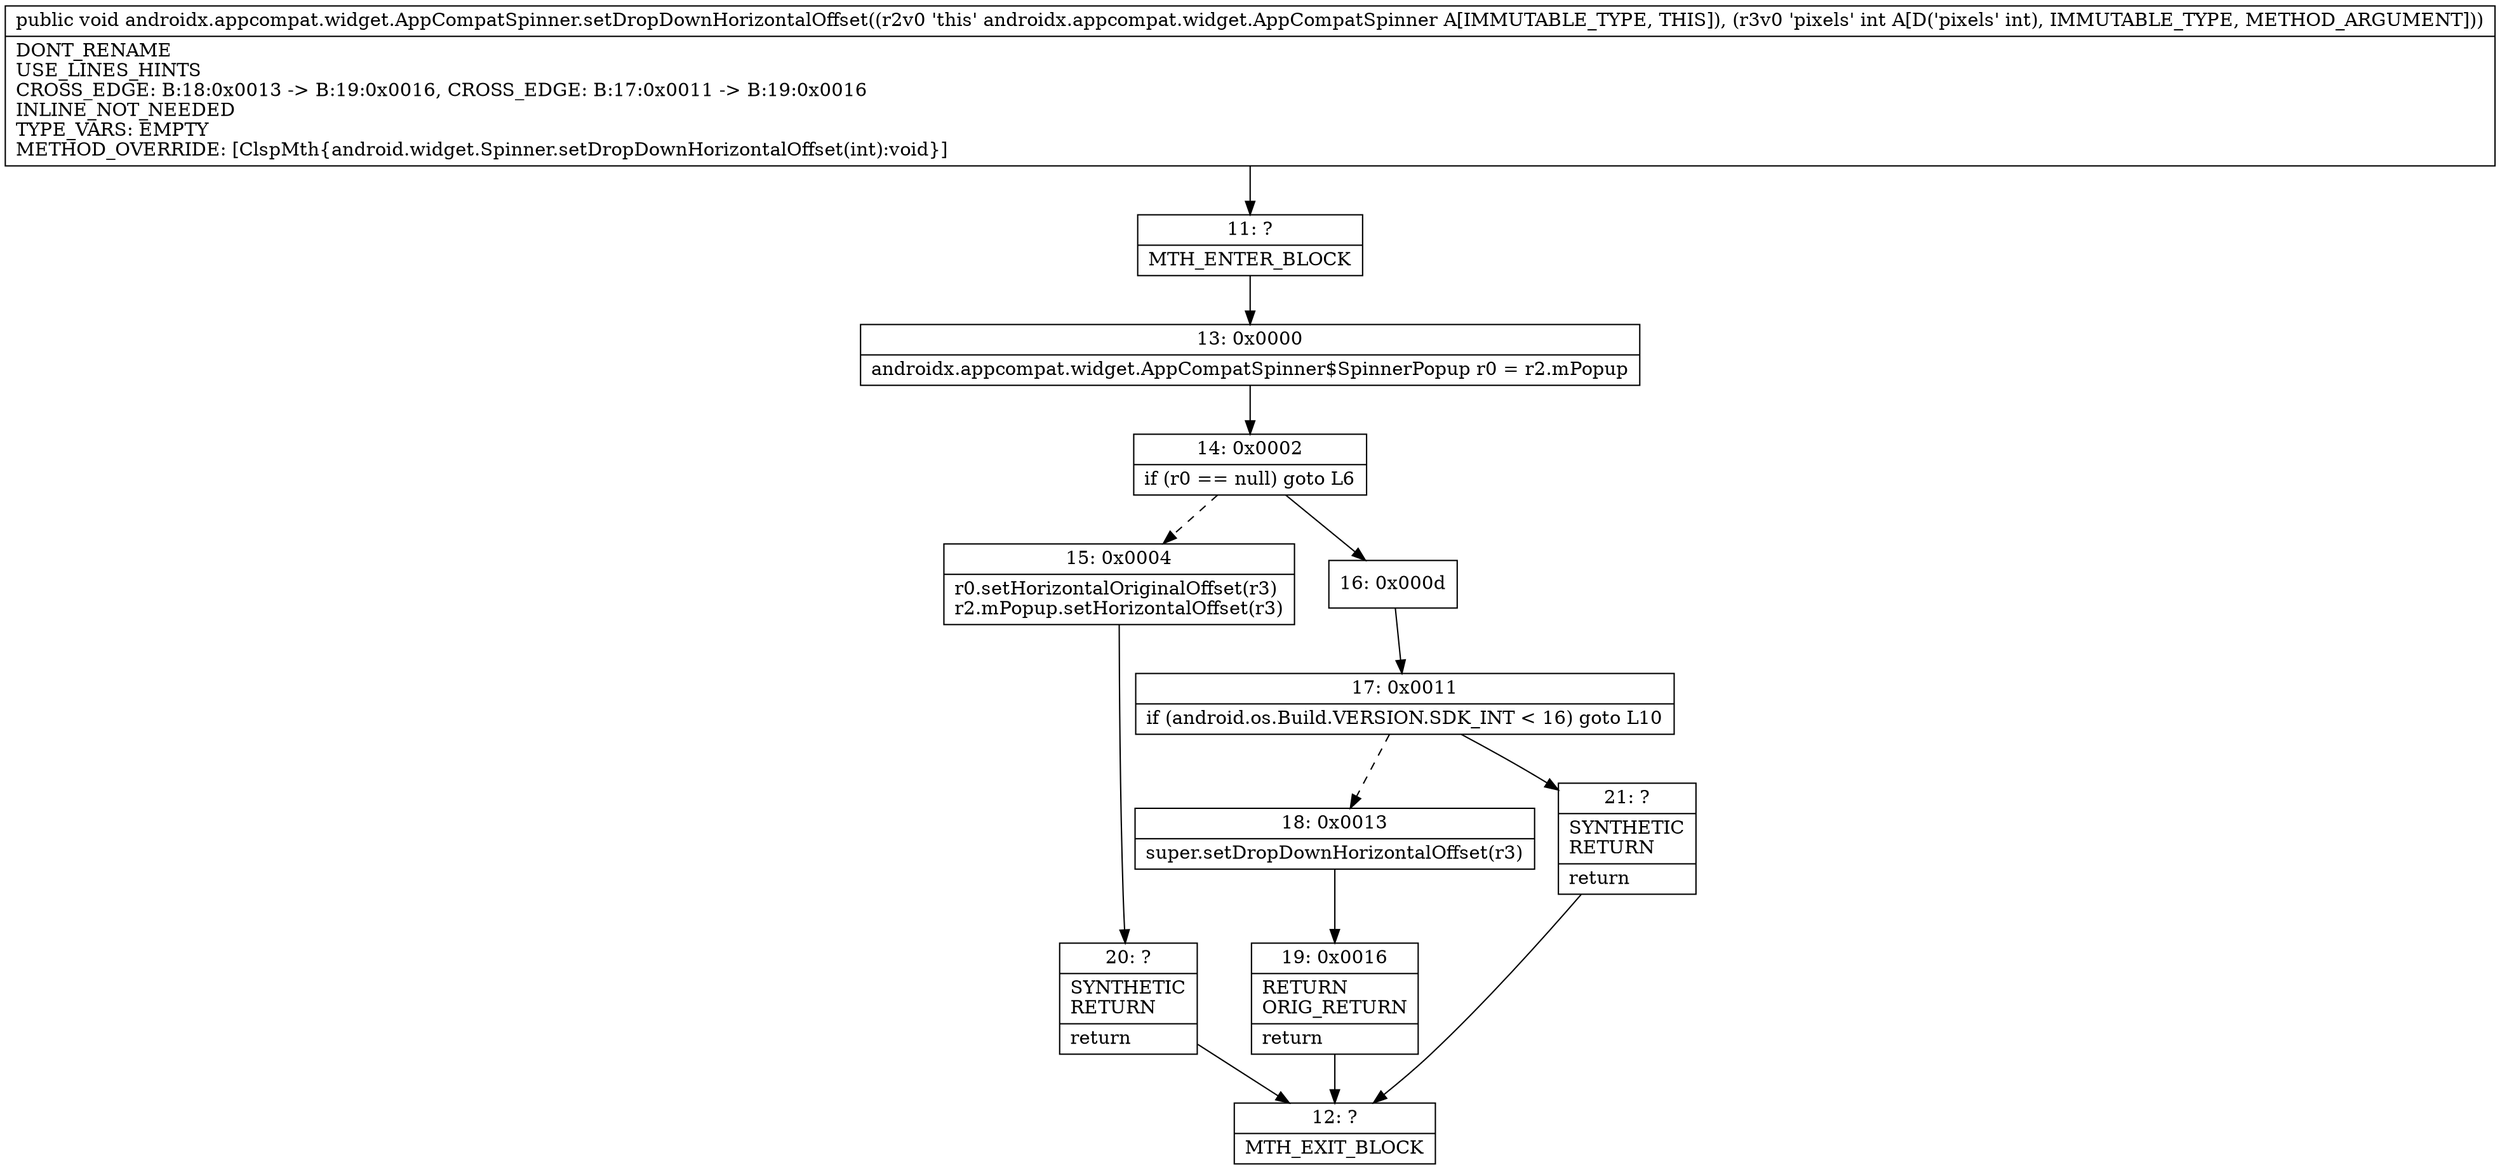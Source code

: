 digraph "CFG forandroidx.appcompat.widget.AppCompatSpinner.setDropDownHorizontalOffset(I)V" {
Node_11 [shape=record,label="{11\:\ ?|MTH_ENTER_BLOCK\l}"];
Node_13 [shape=record,label="{13\:\ 0x0000|androidx.appcompat.widget.AppCompatSpinner$SpinnerPopup r0 = r2.mPopup\l}"];
Node_14 [shape=record,label="{14\:\ 0x0002|if (r0 == null) goto L6\l}"];
Node_15 [shape=record,label="{15\:\ 0x0004|r0.setHorizontalOriginalOffset(r3)\lr2.mPopup.setHorizontalOffset(r3)\l}"];
Node_20 [shape=record,label="{20\:\ ?|SYNTHETIC\lRETURN\l|return\l}"];
Node_12 [shape=record,label="{12\:\ ?|MTH_EXIT_BLOCK\l}"];
Node_16 [shape=record,label="{16\:\ 0x000d}"];
Node_17 [shape=record,label="{17\:\ 0x0011|if (android.os.Build.VERSION.SDK_INT \< 16) goto L10\l}"];
Node_18 [shape=record,label="{18\:\ 0x0013|super.setDropDownHorizontalOffset(r3)\l}"];
Node_19 [shape=record,label="{19\:\ 0x0016|RETURN\lORIG_RETURN\l|return\l}"];
Node_21 [shape=record,label="{21\:\ ?|SYNTHETIC\lRETURN\l|return\l}"];
MethodNode[shape=record,label="{public void androidx.appcompat.widget.AppCompatSpinner.setDropDownHorizontalOffset((r2v0 'this' androidx.appcompat.widget.AppCompatSpinner A[IMMUTABLE_TYPE, THIS]), (r3v0 'pixels' int A[D('pixels' int), IMMUTABLE_TYPE, METHOD_ARGUMENT]))  | DONT_RENAME\lUSE_LINES_HINTS\lCROSS_EDGE: B:18:0x0013 \-\> B:19:0x0016, CROSS_EDGE: B:17:0x0011 \-\> B:19:0x0016\lINLINE_NOT_NEEDED\lTYPE_VARS: EMPTY\lMETHOD_OVERRIDE: [ClspMth\{android.widget.Spinner.setDropDownHorizontalOffset(int):void\}]\l}"];
MethodNode -> Node_11;Node_11 -> Node_13;
Node_13 -> Node_14;
Node_14 -> Node_15[style=dashed];
Node_14 -> Node_16;
Node_15 -> Node_20;
Node_20 -> Node_12;
Node_16 -> Node_17;
Node_17 -> Node_18[style=dashed];
Node_17 -> Node_21;
Node_18 -> Node_19;
Node_19 -> Node_12;
Node_21 -> Node_12;
}

